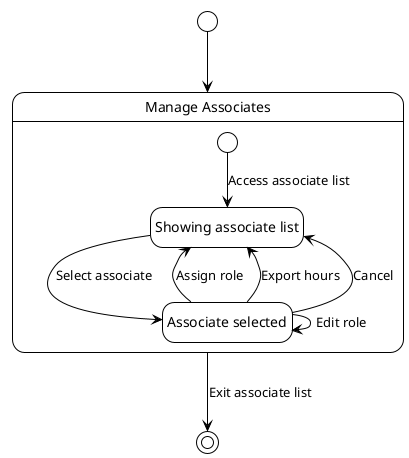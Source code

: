 @startuml
!theme plain
hide empty members
hide empty description

[*] --> ManageAssociates

state "Manage Associates" as ManageAssociates {
  state "Showing associate list" as SAL
  state "Associate selected" as AS 

  [*] --> SAL : Access associate list

  SAL -> AS : Select associate
  AS --> SAL : Assign role\t
  AS --> SAL : Export hours\t
  AS --> AS : Edit role
  AS --> SAL : Cancel

}

ManageAssociates --> [*] : Exit associate list
@enduml